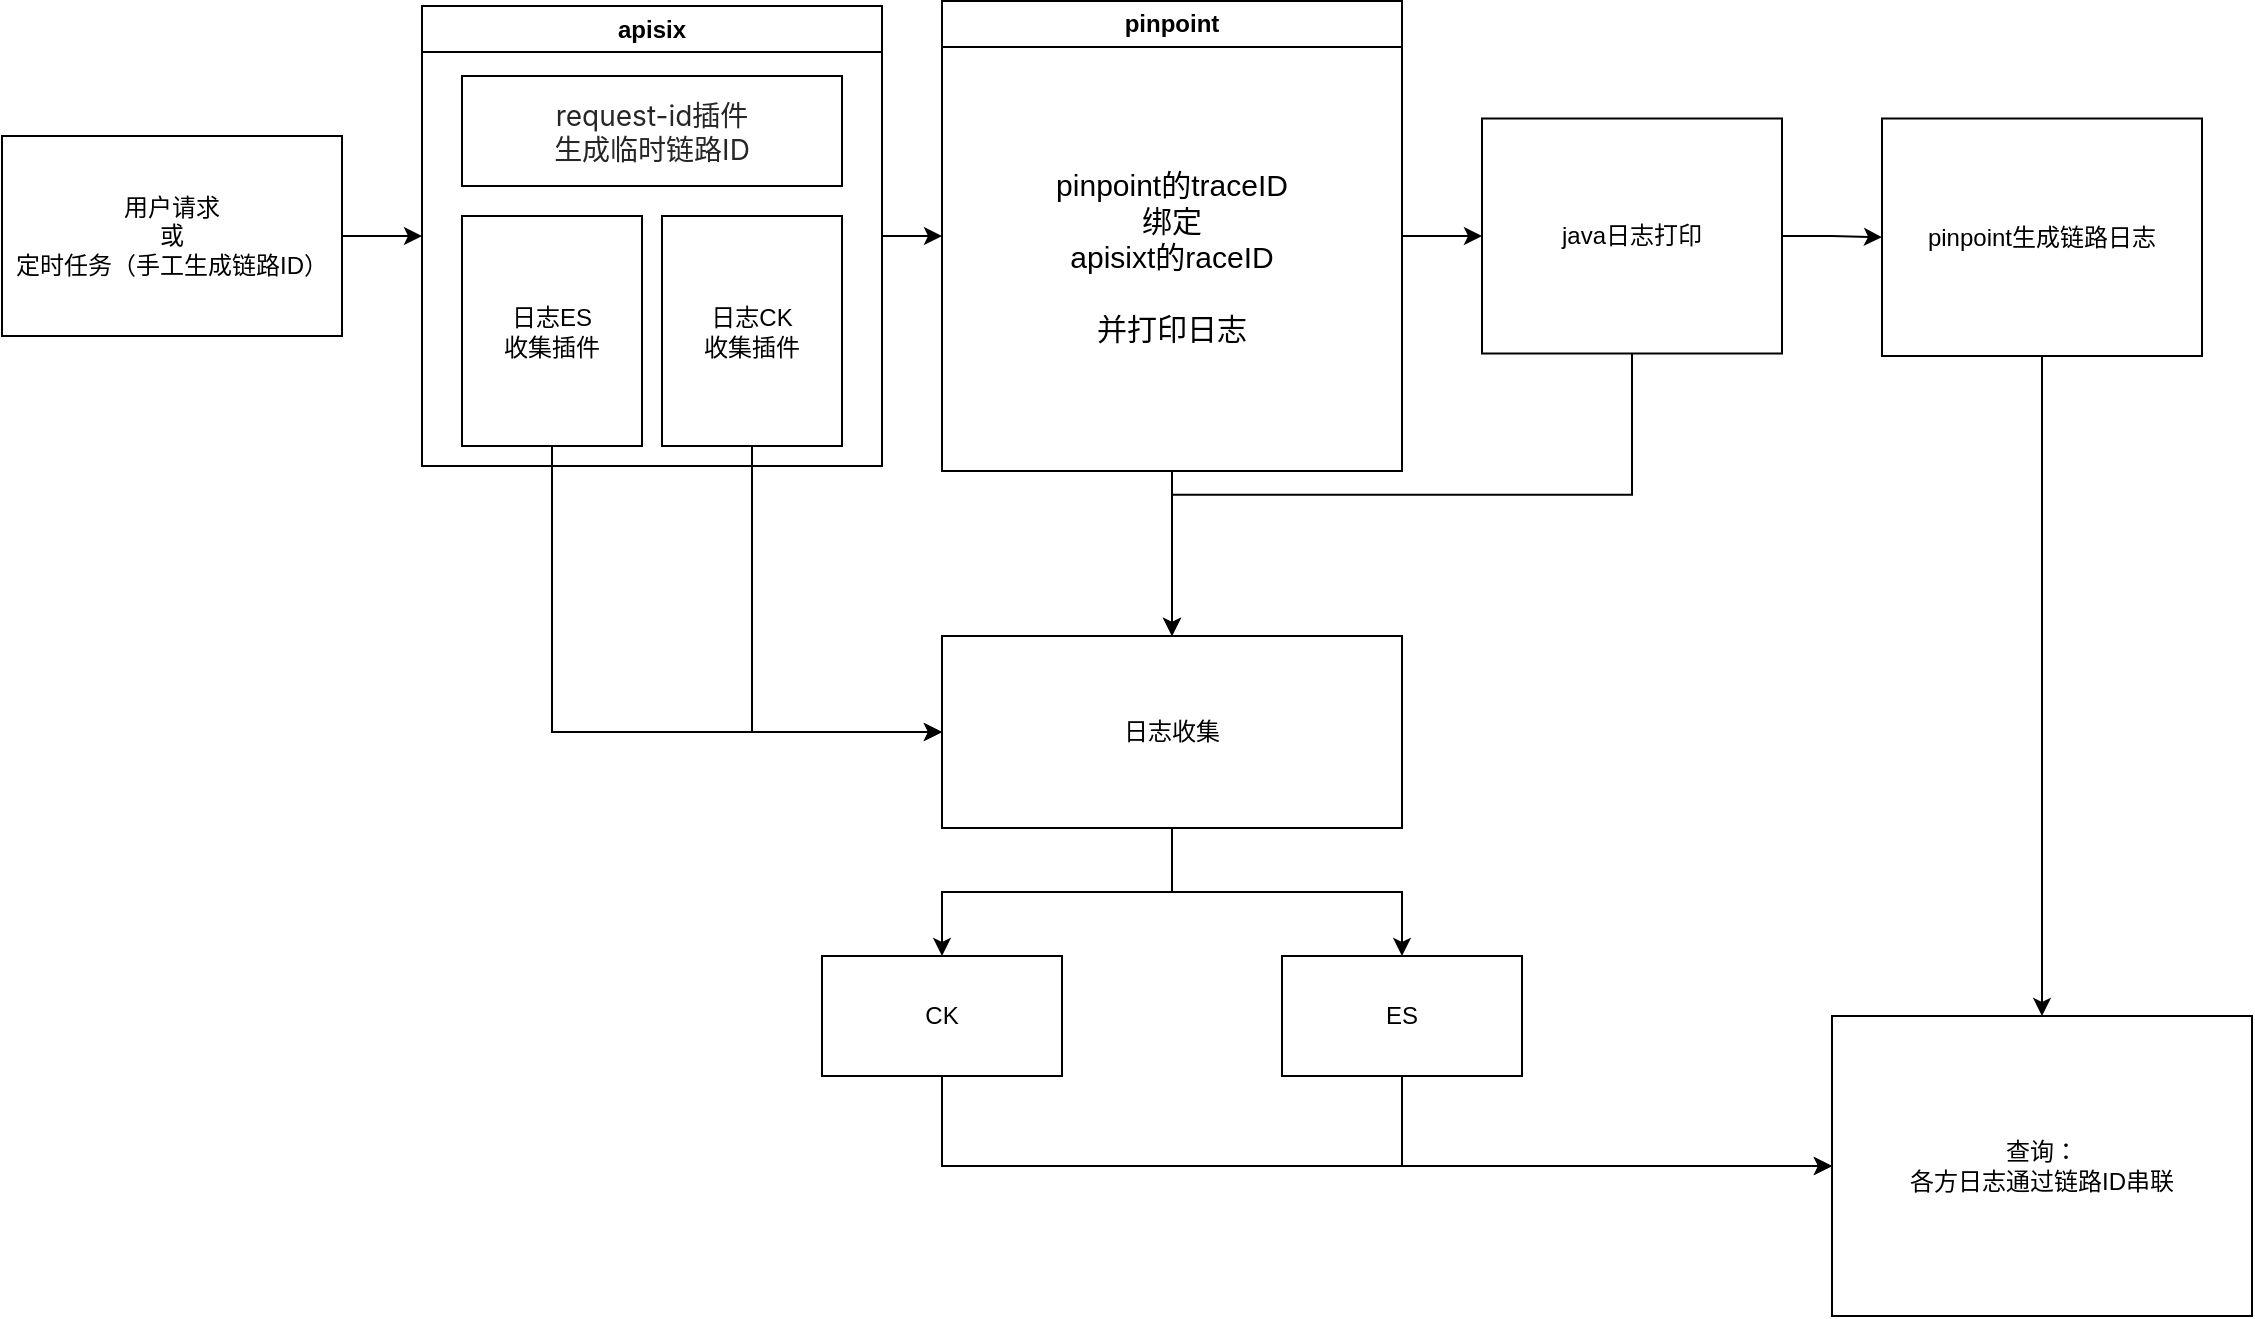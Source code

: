 <mxfile version="25.0.3">
  <diagram name="第 1 页" id="semeRPi2QWsuBYRKRvER">
    <mxGraphModel dx="1434" dy="773" grid="1" gridSize="10" guides="1" tooltips="1" connect="1" arrows="1" fold="1" page="1" pageScale="1" pageWidth="1169" pageHeight="827" math="0" shadow="0">
      <root>
        <mxCell id="0" />
        <mxCell id="1" parent="0" />
        <mxCell id="ORX7oJTABNwnEh1Alo0J-10" style="edgeStyle=orthogonalEdgeStyle;rounded=0;orthogonalLoop=1;jettySize=auto;html=1;entryX=0;entryY=0.5;entryDx=0;entryDy=0;" edge="1" parent="1" source="ORX7oJTABNwnEh1Alo0J-1" target="ORX7oJTABNwnEh1Alo0J-8">
          <mxGeometry relative="1" as="geometry" />
        </mxCell>
        <mxCell id="ORX7oJTABNwnEh1Alo0J-1" value="用户请求&lt;div&gt;或&lt;/div&gt;&lt;div&gt;定时任务（手工生成链路ID）&lt;/div&gt;" style="rounded=0;whiteSpace=wrap;html=1;" vertex="1" parent="1">
          <mxGeometry y="150" width="170" height="100" as="geometry" />
        </mxCell>
        <mxCell id="ORX7oJTABNwnEh1Alo0J-5" style="edgeStyle=orthogonalEdgeStyle;rounded=0;orthogonalLoop=1;jettySize=auto;html=1;entryX=0.5;entryY=0;entryDx=0;entryDy=0;" edge="1" parent="1" source="ORX7oJTABNwnEh1Alo0J-2" target="ORX7oJTABNwnEh1Alo0J-3">
          <mxGeometry relative="1" as="geometry" />
        </mxCell>
        <mxCell id="ORX7oJTABNwnEh1Alo0J-6" style="edgeStyle=orthogonalEdgeStyle;rounded=0;orthogonalLoop=1;jettySize=auto;html=1;exitX=0.5;exitY=1;exitDx=0;exitDy=0;entryX=0.5;entryY=0;entryDx=0;entryDy=0;" edge="1" parent="1" source="ORX7oJTABNwnEh1Alo0J-2" target="ORX7oJTABNwnEh1Alo0J-4">
          <mxGeometry relative="1" as="geometry" />
        </mxCell>
        <mxCell id="ORX7oJTABNwnEh1Alo0J-2" value="日志收集" style="rounded=0;whiteSpace=wrap;html=1;" vertex="1" parent="1">
          <mxGeometry x="470" y="400" width="230" height="96" as="geometry" />
        </mxCell>
        <mxCell id="ORX7oJTABNwnEh1Alo0J-25" style="edgeStyle=orthogonalEdgeStyle;rounded=0;orthogonalLoop=1;jettySize=auto;html=1;exitX=0.5;exitY=1;exitDx=0;exitDy=0;entryX=0;entryY=0.5;entryDx=0;entryDy=0;" edge="1" parent="1" source="ORX7oJTABNwnEh1Alo0J-3" target="ORX7oJTABNwnEh1Alo0J-24">
          <mxGeometry relative="1" as="geometry" />
        </mxCell>
        <mxCell id="ORX7oJTABNwnEh1Alo0J-3" value="CK" style="rounded=0;whiteSpace=wrap;html=1;" vertex="1" parent="1">
          <mxGeometry x="410" y="560" width="120" height="60" as="geometry" />
        </mxCell>
        <mxCell id="ORX7oJTABNwnEh1Alo0J-26" style="edgeStyle=orthogonalEdgeStyle;rounded=0;orthogonalLoop=1;jettySize=auto;html=1;exitX=0.5;exitY=1;exitDx=0;exitDy=0;entryX=0;entryY=0.5;entryDx=0;entryDy=0;" edge="1" parent="1" source="ORX7oJTABNwnEh1Alo0J-4" target="ORX7oJTABNwnEh1Alo0J-24">
          <mxGeometry relative="1" as="geometry" />
        </mxCell>
        <mxCell id="ORX7oJTABNwnEh1Alo0J-4" value="ES" style="rounded=0;whiteSpace=wrap;html=1;" vertex="1" parent="1">
          <mxGeometry x="640" y="560" width="120" height="60" as="geometry" />
        </mxCell>
        <mxCell id="ORX7oJTABNwnEh1Alo0J-19" style="edgeStyle=orthogonalEdgeStyle;rounded=0;orthogonalLoop=1;jettySize=auto;html=1;exitX=1;exitY=0.5;exitDx=0;exitDy=0;entryX=0;entryY=0.5;entryDx=0;entryDy=0;" edge="1" parent="1" source="ORX7oJTABNwnEh1Alo0J-8" target="ORX7oJTABNwnEh1Alo0J-16">
          <mxGeometry relative="1" as="geometry" />
        </mxCell>
        <mxCell id="ORX7oJTABNwnEh1Alo0J-8" value="apisix" style="swimlane;whiteSpace=wrap;html=1;" vertex="1" parent="1">
          <mxGeometry x="210" y="85" width="230" height="230" as="geometry" />
        </mxCell>
        <mxCell id="ORX7oJTABNwnEh1Alo0J-9" value="&lt;span style=&quot;color: rgba(0, 0, 0, 0.85); font-family: -apple-system, BlinkMacSystemFont, &amp;quot;Segoe UI&amp;quot;, Roboto, &amp;quot;Helvetica Neue&amp;quot;, Arial, &amp;quot;Noto Sans&amp;quot;, sans-serif, &amp;quot;Apple Color Emoji&amp;quot;, &amp;quot;Segoe UI Emoji&amp;quot;, &amp;quot;Segoe UI Symbol&amp;quot;, &amp;quot;Noto Color Emoji&amp;quot;; font-size: 14px; text-align: left; background-color: rgb(255, 255, 255);&quot;&gt;request-id插件&lt;/span&gt;&lt;div&gt;&lt;span style=&quot;color: rgba(0, 0, 0, 0.85); font-family: -apple-system, BlinkMacSystemFont, &amp;quot;Segoe UI&amp;quot;, Roboto, &amp;quot;Helvetica Neue&amp;quot;, Arial, &amp;quot;Noto Sans&amp;quot;, sans-serif, &amp;quot;Apple Color Emoji&amp;quot;, &amp;quot;Segoe UI Emoji&amp;quot;, &amp;quot;Segoe UI Symbol&amp;quot;, &amp;quot;Noto Color Emoji&amp;quot;; font-size: 14px; text-align: left; background-color: rgb(255, 255, 255);&quot;&gt;生成临时链路ID&lt;/span&gt;&lt;/div&gt;" style="whiteSpace=wrap;html=1;" vertex="1" parent="ORX7oJTABNwnEh1Alo0J-8">
          <mxGeometry x="20" y="35" width="190" height="55" as="geometry" />
        </mxCell>
        <mxCell id="ORX7oJTABNwnEh1Alo0J-11" value="日志ES&lt;div&gt;收集插件&lt;/div&gt;" style="rounded=0;whiteSpace=wrap;html=1;" vertex="1" parent="ORX7oJTABNwnEh1Alo0J-8">
          <mxGeometry x="20" y="105" width="90" height="115" as="geometry" />
        </mxCell>
        <mxCell id="ORX7oJTABNwnEh1Alo0J-12" value="日志CK&lt;div&gt;收集插件&lt;/div&gt;" style="rounded=0;whiteSpace=wrap;html=1;" vertex="1" parent="ORX7oJTABNwnEh1Alo0J-8">
          <mxGeometry x="120" y="105" width="90" height="115" as="geometry" />
        </mxCell>
        <mxCell id="ORX7oJTABNwnEh1Alo0J-13" style="edgeStyle=orthogonalEdgeStyle;rounded=0;orthogonalLoop=1;jettySize=auto;html=1;exitX=0.5;exitY=1;exitDx=0;exitDy=0;entryX=0;entryY=0.5;entryDx=0;entryDy=0;" edge="1" parent="1" source="ORX7oJTABNwnEh1Alo0J-11" target="ORX7oJTABNwnEh1Alo0J-2">
          <mxGeometry relative="1" as="geometry" />
        </mxCell>
        <mxCell id="ORX7oJTABNwnEh1Alo0J-14" style="edgeStyle=orthogonalEdgeStyle;rounded=0;orthogonalLoop=1;jettySize=auto;html=1;exitX=0.5;exitY=1;exitDx=0;exitDy=0;entryX=0;entryY=0.5;entryDx=0;entryDy=0;" edge="1" parent="1" source="ORX7oJTABNwnEh1Alo0J-12" target="ORX7oJTABNwnEh1Alo0J-2">
          <mxGeometry relative="1" as="geometry" />
        </mxCell>
        <mxCell id="ORX7oJTABNwnEh1Alo0J-18" style="edgeStyle=orthogonalEdgeStyle;rounded=0;orthogonalLoop=1;jettySize=auto;html=1;exitX=0.5;exitY=1;exitDx=0;exitDy=0;entryX=0.5;entryY=0;entryDx=0;entryDy=0;" edge="1" parent="1" source="ORX7oJTABNwnEh1Alo0J-16" target="ORX7oJTABNwnEh1Alo0J-2">
          <mxGeometry relative="1" as="geometry" />
        </mxCell>
        <mxCell id="ORX7oJTABNwnEh1Alo0J-22" style="edgeStyle=orthogonalEdgeStyle;rounded=0;orthogonalLoop=1;jettySize=auto;html=1;exitX=1;exitY=0.5;exitDx=0;exitDy=0;entryX=0;entryY=0.5;entryDx=0;entryDy=0;" edge="1" parent="1" source="ORX7oJTABNwnEh1Alo0J-16" target="ORX7oJTABNwnEh1Alo0J-20">
          <mxGeometry relative="1" as="geometry" />
        </mxCell>
        <mxCell id="ORX7oJTABNwnEh1Alo0J-16" value="pinpoint" style="swimlane;whiteSpace=wrap;html=1;" vertex="1" parent="1">
          <mxGeometry x="470" y="82.5" width="230" height="235" as="geometry" />
        </mxCell>
        <mxCell id="ORX7oJTABNwnEh1Alo0J-17" value="&lt;font style=&quot;font-size: 15px;&quot;&gt;pinpoint的traceID&lt;/font&gt;&lt;div&gt;&lt;font style=&quot;font-size: 15px;&quot;&gt;绑定&lt;/font&gt;&lt;/div&gt;&lt;div&gt;&lt;font style=&quot;font-size: 15px;&quot;&gt;apisixt的raceID&lt;/font&gt;&lt;/div&gt;&lt;div&gt;&lt;font style=&quot;font-size: 15px;&quot;&gt;&lt;br&gt;&lt;/font&gt;&lt;/div&gt;&lt;div&gt;&lt;font style=&quot;font-size: 15px;&quot;&gt;并打印日志&lt;/font&gt;&lt;/div&gt;" style="text;html=1;align=center;verticalAlign=middle;whiteSpace=wrap;rounded=0;" vertex="1" parent="ORX7oJTABNwnEh1Alo0J-16">
          <mxGeometry x="10" y="35" width="210" height="185" as="geometry" />
        </mxCell>
        <mxCell id="ORX7oJTABNwnEh1Alo0J-21" style="edgeStyle=orthogonalEdgeStyle;rounded=0;orthogonalLoop=1;jettySize=auto;html=1;exitX=0.5;exitY=1;exitDx=0;exitDy=0;entryX=0.5;entryY=0;entryDx=0;entryDy=0;" edge="1" parent="1" source="ORX7oJTABNwnEh1Alo0J-20" target="ORX7oJTABNwnEh1Alo0J-2">
          <mxGeometry relative="1" as="geometry" />
        </mxCell>
        <mxCell id="ORX7oJTABNwnEh1Alo0J-28" style="edgeStyle=orthogonalEdgeStyle;rounded=0;orthogonalLoop=1;jettySize=auto;html=1;exitX=1;exitY=0.5;exitDx=0;exitDy=0;entryX=0;entryY=0.5;entryDx=0;entryDy=0;" edge="1" parent="1" source="ORX7oJTABNwnEh1Alo0J-20" target="ORX7oJTABNwnEh1Alo0J-23">
          <mxGeometry relative="1" as="geometry" />
        </mxCell>
        <mxCell id="ORX7oJTABNwnEh1Alo0J-20" value="java日志打印" style="rounded=0;whiteSpace=wrap;html=1;" vertex="1" parent="1">
          <mxGeometry x="740" y="141.25" width="150" height="117.5" as="geometry" />
        </mxCell>
        <mxCell id="ORX7oJTABNwnEh1Alo0J-27" style="edgeStyle=orthogonalEdgeStyle;rounded=0;orthogonalLoop=1;jettySize=auto;html=1;exitX=0.5;exitY=1;exitDx=0;exitDy=0;entryX=0.5;entryY=0;entryDx=0;entryDy=0;" edge="1" parent="1" source="ORX7oJTABNwnEh1Alo0J-23" target="ORX7oJTABNwnEh1Alo0J-24">
          <mxGeometry relative="1" as="geometry" />
        </mxCell>
        <mxCell id="ORX7oJTABNwnEh1Alo0J-23" value="pinpoint生成链路日志" style="rounded=0;whiteSpace=wrap;html=1;" vertex="1" parent="1">
          <mxGeometry x="940" y="141.25" width="160" height="118.75" as="geometry" />
        </mxCell>
        <mxCell id="ORX7oJTABNwnEh1Alo0J-24" value="查询：&lt;div&gt;各方日志通过链路ID串联&lt;/div&gt;" style="rounded=0;whiteSpace=wrap;html=1;" vertex="1" parent="1">
          <mxGeometry x="915" y="590" width="210" height="150" as="geometry" />
        </mxCell>
      </root>
    </mxGraphModel>
  </diagram>
</mxfile>

